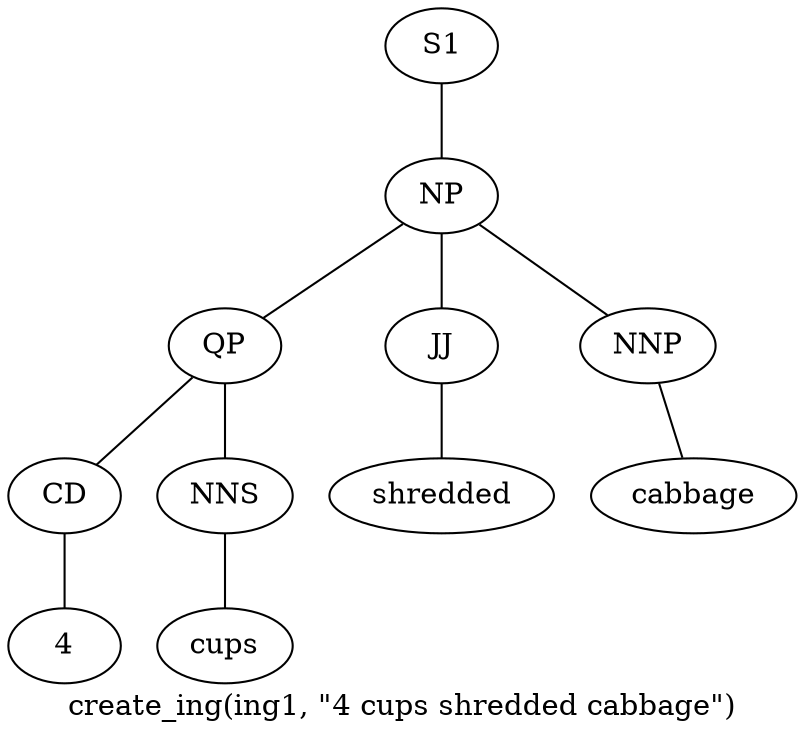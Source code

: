 graph SyntaxGraph {
	label = "create_ing(ing1, \"4 cups shredded cabbage\")";
	Node0 [label="S1"];
	Node1 [label="NP"];
	Node2 [label="QP"];
	Node3 [label="CD"];
	Node4 [label="4"];
	Node5 [label="NNS"];
	Node6 [label="cups"];
	Node7 [label="JJ"];
	Node8 [label="shredded"];
	Node9 [label="NNP"];
	Node10 [label="cabbage"];

	Node0 -- Node1;
	Node1 -- Node2;
	Node1 -- Node7;
	Node1 -- Node9;
	Node2 -- Node3;
	Node2 -- Node5;
	Node3 -- Node4;
	Node5 -- Node6;
	Node7 -- Node8;
	Node9 -- Node10;
}